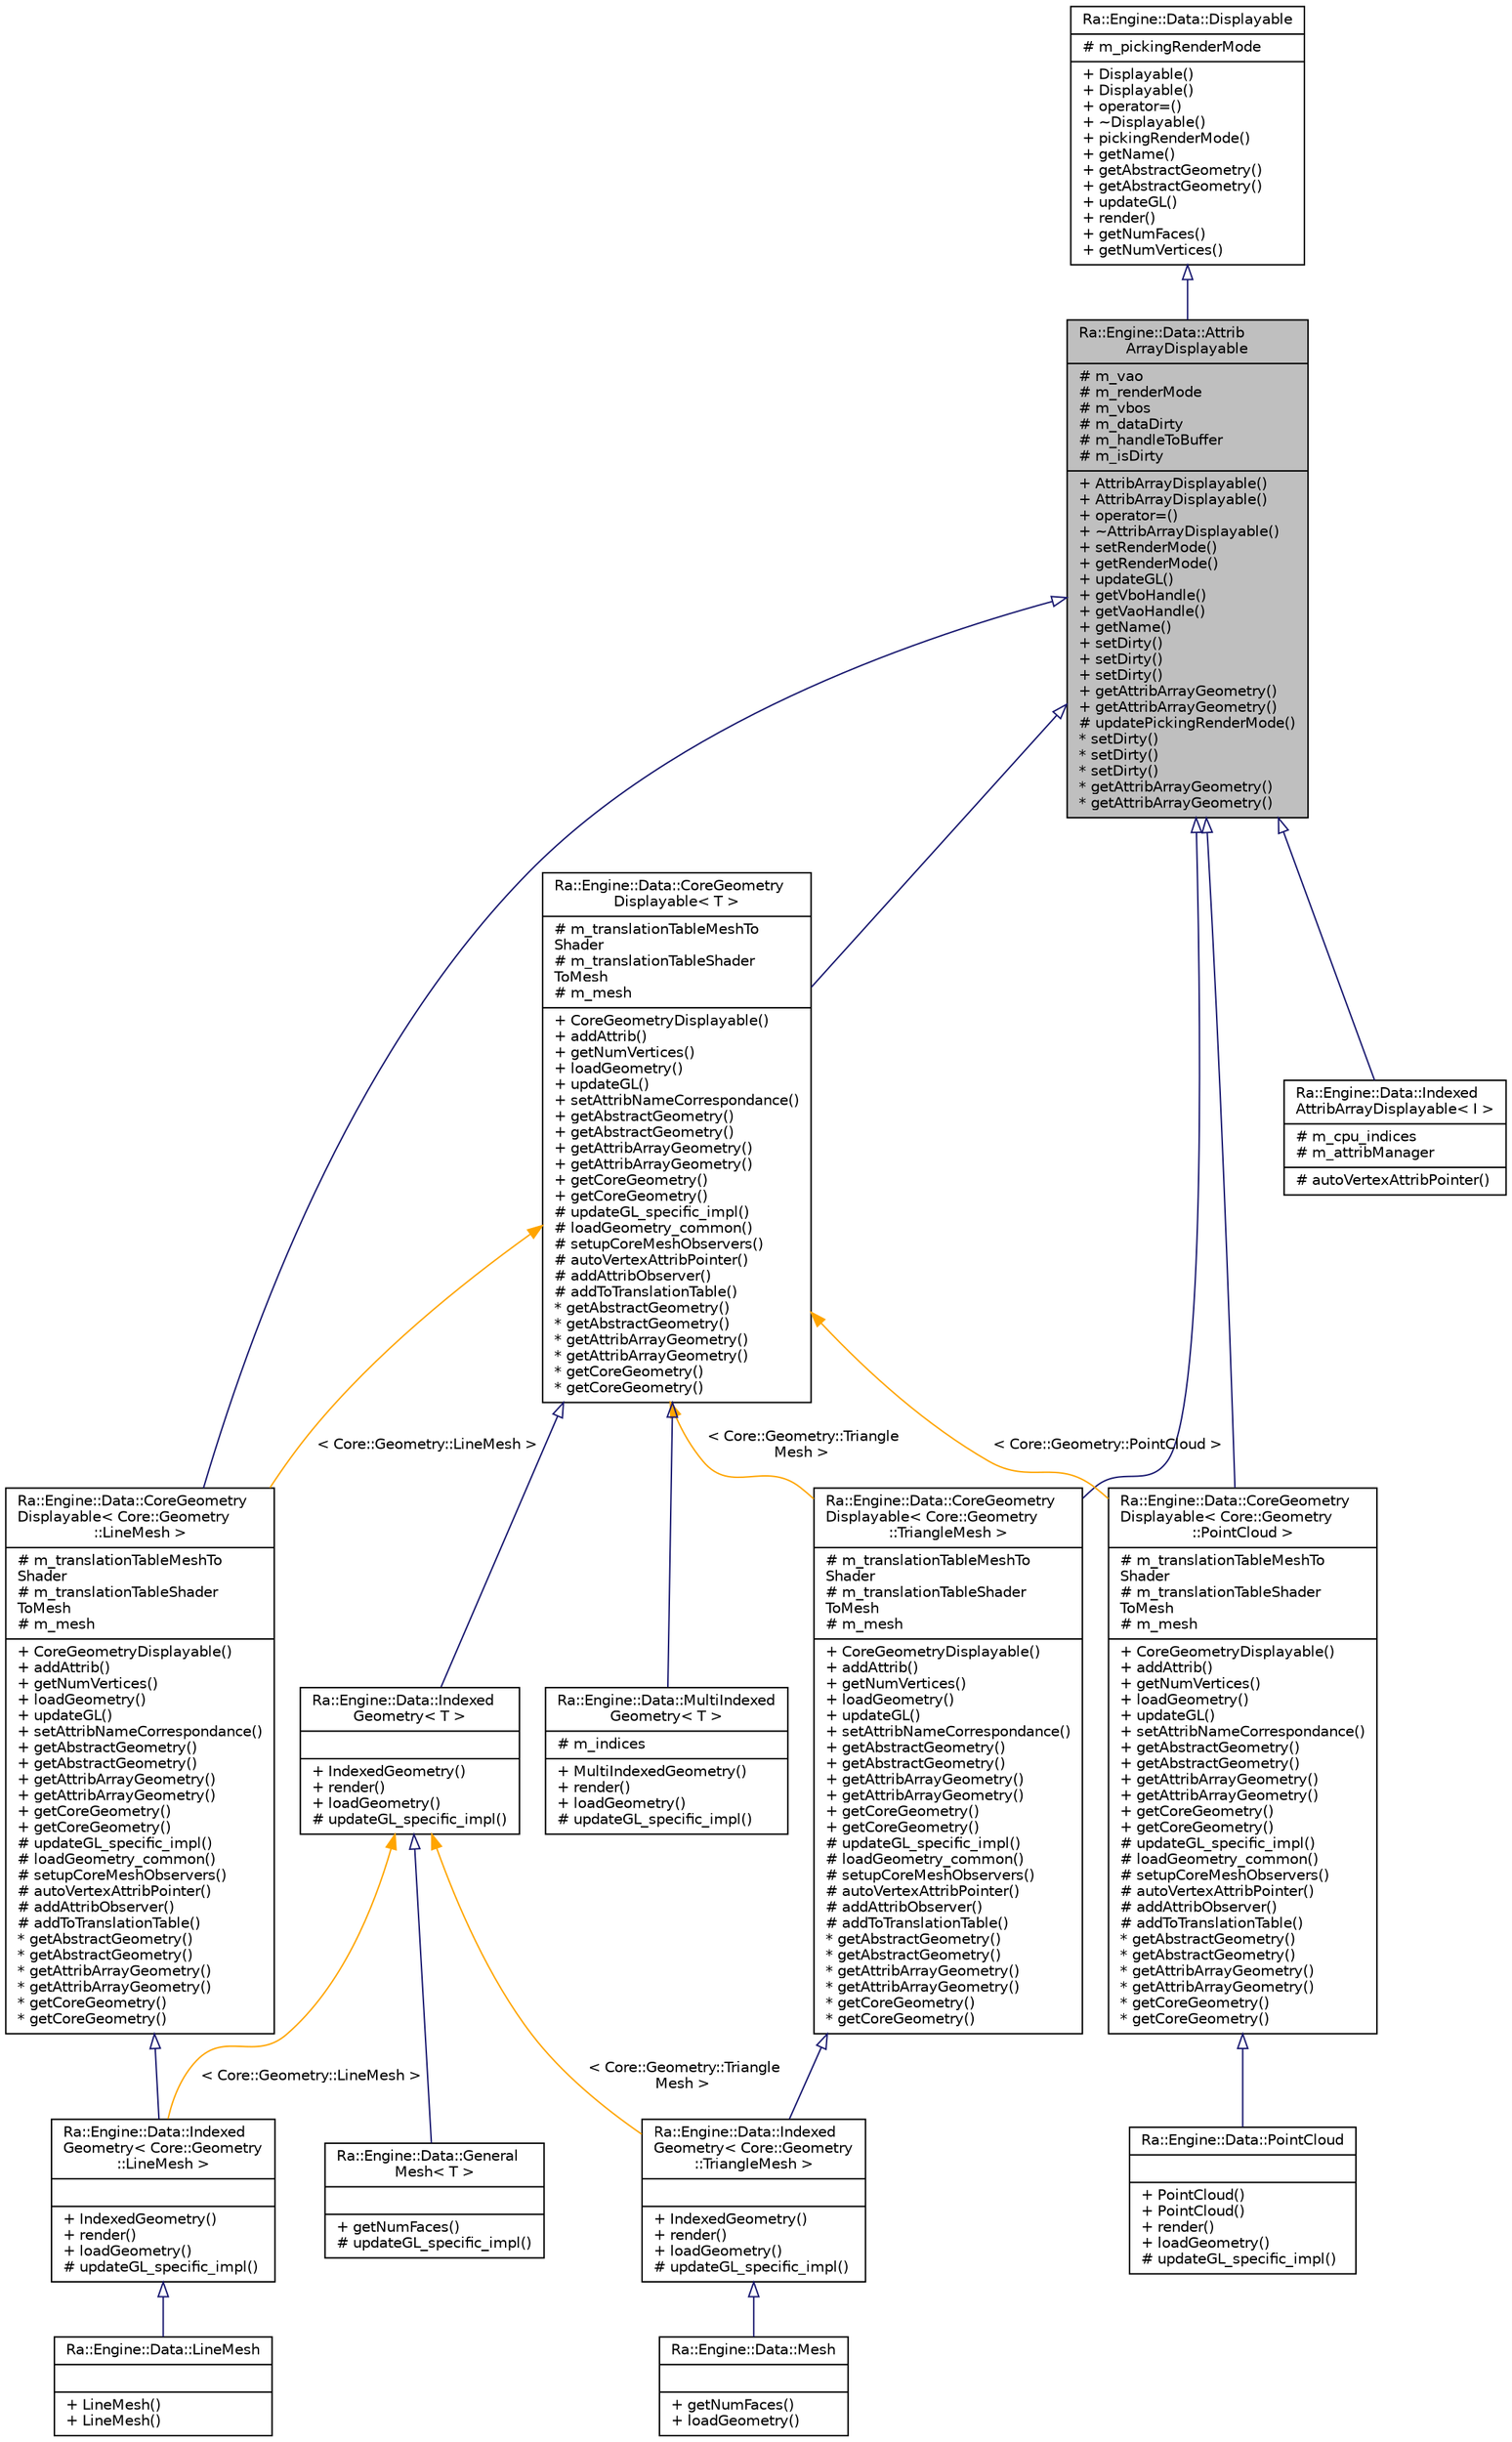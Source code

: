 digraph "Ra::Engine::Data::AttribArrayDisplayable"
{
 // INTERACTIVE_SVG=YES
 // LATEX_PDF_SIZE
  edge [fontname="Helvetica",fontsize="10",labelfontname="Helvetica",labelfontsize="10"];
  node [fontname="Helvetica",fontsize="10",shape=record];
  Node1 [label="{Ra::Engine::Data::Attrib\lArrayDisplayable\n|# m_vao\l# m_renderMode\l# m_vbos\l# m_dataDirty\l# m_handleToBuffer\l# m_isDirty\l|+ AttribArrayDisplayable()\l+ AttribArrayDisplayable()\l+ operator=()\l+ ~AttribArrayDisplayable()\l+ setRenderMode()\l+ getRenderMode()\l+ updateGL()\l+ getVboHandle()\l+ getVaoHandle()\l+ getName()\l+ setDirty()\l+ setDirty()\l+ setDirty()\l+ getAttribArrayGeometry()\l+ getAttribArrayGeometry()\l# updatePickingRenderMode()\l* setDirty()\l* setDirty()\l* setDirty()\l* getAttribArrayGeometry()\l* getAttribArrayGeometry()\l}",height=0.2,width=0.4,color="black", fillcolor="grey75", style="filled", fontcolor="black",tooltip=" "];
  Node2 -> Node1 [dir="back",color="midnightblue",fontsize="10",style="solid",arrowtail="onormal",fontname="Helvetica"];
  Node2 [label="{Ra::Engine::Data::Displayable\n|# m_pickingRenderMode\l|+ Displayable()\l+ Displayable()\l+ operator=()\l+ ~Displayable()\l+ pickingRenderMode()\l+ getName()\l+ getAbstractGeometry()\l+ getAbstractGeometry()\l+ updateGL()\l+ render()\l+ getNumFaces()\l+ getNumVertices()\l}",height=0.2,width=0.4,color="black", fillcolor="white", style="filled",URL="$classRa_1_1Engine_1_1Data_1_1Displayable.html",tooltip=" "];
  Node1 -> Node3 [dir="back",color="midnightblue",fontsize="10",style="solid",arrowtail="onormal",fontname="Helvetica"];
  Node3 [label="{Ra::Engine::Data::CoreGeometry\lDisplayable\< Core::Geometry\l::LineMesh \>\n|# m_translationTableMeshTo\lShader\l# m_translationTableShader\lToMesh\l# m_mesh\l|+ CoreGeometryDisplayable()\l+ addAttrib()\l+ getNumVertices()\l+ loadGeometry()\l+ updateGL()\l+ setAttribNameCorrespondance()\l+ getAbstractGeometry()\l+ getAbstractGeometry()\l+ getAttribArrayGeometry()\l+ getAttribArrayGeometry()\l+ getCoreGeometry()\l+ getCoreGeometry()\l# updateGL_specific_impl()\l# loadGeometry_common()\l# setupCoreMeshObservers()\l# autoVertexAttribPointer()\l# addAttribObserver()\l# addToTranslationTable()\l* getAbstractGeometry()\l* getAbstractGeometry()\l* getAttribArrayGeometry()\l* getAttribArrayGeometry()\l* getCoreGeometry()\l* getCoreGeometry()\l}",height=0.2,width=0.4,color="black", fillcolor="white", style="filled",URL="$classRa_1_1Engine_1_1Data_1_1CoreGeometryDisplayable.html",tooltip=" "];
  Node3 -> Node4 [dir="back",color="midnightblue",fontsize="10",style="solid",arrowtail="onormal",fontname="Helvetica"];
  Node4 [label="{Ra::Engine::Data::Indexed\lGeometry\< Core::Geometry\l::LineMesh \>\n||+ IndexedGeometry()\l+ render()\l+ loadGeometry()\l# updateGL_specific_impl()\l}",height=0.2,width=0.4,color="black", fillcolor="white", style="filled",URL="$classRa_1_1Engine_1_1Data_1_1IndexedGeometry.html",tooltip=" "];
  Node4 -> Node5 [dir="back",color="midnightblue",fontsize="10",style="solid",arrowtail="onormal",fontname="Helvetica"];
  Node5 [label="{Ra::Engine::Data::LineMesh\n||+ LineMesh()\l+ LineMesh()\l}",height=0.2,width=0.4,color="black", fillcolor="white", style="filled",URL="$classRa_1_1Engine_1_1Data_1_1LineMesh.html",tooltip="LineMesh, own a Core::Geometry::LineMesh."];
  Node1 -> Node6 [dir="back",color="midnightblue",fontsize="10",style="solid",arrowtail="onormal",fontname="Helvetica"];
  Node6 [label="{Ra::Engine::Data::CoreGeometry\lDisplayable\< Core::Geometry\l::TriangleMesh \>\n|# m_translationTableMeshTo\lShader\l# m_translationTableShader\lToMesh\l# m_mesh\l|+ CoreGeometryDisplayable()\l+ addAttrib()\l+ getNumVertices()\l+ loadGeometry()\l+ updateGL()\l+ setAttribNameCorrespondance()\l+ getAbstractGeometry()\l+ getAbstractGeometry()\l+ getAttribArrayGeometry()\l+ getAttribArrayGeometry()\l+ getCoreGeometry()\l+ getCoreGeometry()\l# updateGL_specific_impl()\l# loadGeometry_common()\l# setupCoreMeshObservers()\l# autoVertexAttribPointer()\l# addAttribObserver()\l# addToTranslationTable()\l* getAbstractGeometry()\l* getAbstractGeometry()\l* getAttribArrayGeometry()\l* getAttribArrayGeometry()\l* getCoreGeometry()\l* getCoreGeometry()\l}",height=0.2,width=0.4,color="black", fillcolor="white", style="filled",URL="$classRa_1_1Engine_1_1Data_1_1CoreGeometryDisplayable.html",tooltip=" "];
  Node6 -> Node7 [dir="back",color="midnightblue",fontsize="10",style="solid",arrowtail="onormal",fontname="Helvetica"];
  Node7 [label="{Ra::Engine::Data::Indexed\lGeometry\< Core::Geometry\l::TriangleMesh \>\n||+ IndexedGeometry()\l+ render()\l+ loadGeometry()\l# updateGL_specific_impl()\l}",height=0.2,width=0.4,color="black", fillcolor="white", style="filled",URL="$classRa_1_1Engine_1_1Data_1_1IndexedGeometry.html",tooltip=" "];
  Node7 -> Node8 [dir="back",color="midnightblue",fontsize="10",style="solid",arrowtail="onormal",fontname="Helvetica"];
  Node8 [label="{Ra::Engine::Data::Mesh\n||+ getNumFaces()\l+ loadGeometry()\l}",height=0.2,width=0.4,color="black", fillcolor="white", style="filled",URL="$classRa_1_1Engine_1_1Data_1_1Mesh.html",tooltip="Mesh, own a Core::Geometry::TriangleMesh."];
  Node1 -> Node9 [dir="back",color="midnightblue",fontsize="10",style="solid",arrowtail="onormal",fontname="Helvetica"];
  Node9 [label="{Ra::Engine::Data::CoreGeometry\lDisplayable\< Core::Geometry\l::PointCloud \>\n|# m_translationTableMeshTo\lShader\l# m_translationTableShader\lToMesh\l# m_mesh\l|+ CoreGeometryDisplayable()\l+ addAttrib()\l+ getNumVertices()\l+ loadGeometry()\l+ updateGL()\l+ setAttribNameCorrespondance()\l+ getAbstractGeometry()\l+ getAbstractGeometry()\l+ getAttribArrayGeometry()\l+ getAttribArrayGeometry()\l+ getCoreGeometry()\l+ getCoreGeometry()\l# updateGL_specific_impl()\l# loadGeometry_common()\l# setupCoreMeshObservers()\l# autoVertexAttribPointer()\l# addAttribObserver()\l# addToTranslationTable()\l* getAbstractGeometry()\l* getAbstractGeometry()\l* getAttribArrayGeometry()\l* getAttribArrayGeometry()\l* getCoreGeometry()\l* getCoreGeometry()\l}",height=0.2,width=0.4,color="black", fillcolor="white", style="filled",URL="$classRa_1_1Engine_1_1Data_1_1CoreGeometryDisplayable.html",tooltip=" "];
  Node9 -> Node10 [dir="back",color="midnightblue",fontsize="10",style="solid",arrowtail="onormal",fontname="Helvetica"];
  Node10 [label="{Ra::Engine::Data::PointCloud\n||+ PointCloud()\l+ PointCloud()\l+ render()\l+ loadGeometry()\l# updateGL_specific_impl()\l}",height=0.2,width=0.4,color="black", fillcolor="white", style="filled",URL="$classRa_1_1Engine_1_1Data_1_1PointCloud.html",tooltip="A PointCloud without indices."];
  Node1 -> Node11 [dir="back",color="midnightblue",fontsize="10",style="solid",arrowtail="onormal",fontname="Helvetica"];
  Node11 [label="{Ra::Engine::Data::CoreGeometry\lDisplayable\< T \>\n|# m_translationTableMeshTo\lShader\l# m_translationTableShader\lToMesh\l# m_mesh\l|+ CoreGeometryDisplayable()\l+ addAttrib()\l+ getNumVertices()\l+ loadGeometry()\l+ updateGL()\l+ setAttribNameCorrespondance()\l+ getAbstractGeometry()\l+ getAbstractGeometry()\l+ getAttribArrayGeometry()\l+ getAttribArrayGeometry()\l+ getCoreGeometry()\l+ getCoreGeometry()\l# updateGL_specific_impl()\l# loadGeometry_common()\l# setupCoreMeshObservers()\l# autoVertexAttribPointer()\l# addAttribObserver()\l# addToTranslationTable()\l* getAbstractGeometry()\l* getAbstractGeometry()\l* getAttribArrayGeometry()\l* getAttribArrayGeometry()\l* getCoreGeometry()\l* getCoreGeometry()\l}",height=0.2,width=0.4,color="black", fillcolor="white", style="filled",URL="$classRa_1_1Engine_1_1Data_1_1CoreGeometryDisplayable.html",tooltip="Template class to manage the Displayable aspect of a Core Geomertry, such as TriangleMesh."];
  Node11 -> Node12 [dir="back",color="midnightblue",fontsize="10",style="solid",arrowtail="onormal",fontname="Helvetica"];
  Node12 [label="{Ra::Engine::Data::Indexed\lGeometry\< T \>\n||+ IndexedGeometry()\l+ render()\l+ loadGeometry()\l# updateGL_specific_impl()\l}",height=0.2,width=0.4,color="black", fillcolor="white", style="filled",URL="$classRa_1_1Engine_1_1Data_1_1IndexedGeometry.html",tooltip="An engine mesh owning CoreGeometry, with indices."];
  Node12 -> Node13 [dir="back",color="midnightblue",fontsize="10",style="solid",arrowtail="onormal",fontname="Helvetica"];
  Node13 [label="{Ra::Engine::Data::General\lMesh\< T \>\n||+ getNumFaces()\l# updateGL_specific_impl()\l}",height=0.2,width=0.4,color="black", fillcolor="white", style="filled",URL="$classRa_1_1Engine_1_1Data_1_1GeneralMesh.html",tooltip=" "];
  Node12 -> Node4 [dir="back",color="orange",fontsize="10",style="solid",label=" \< Core::Geometry::LineMesh \>" ,fontname="Helvetica"];
  Node12 -> Node7 [dir="back",color="orange",fontsize="10",style="solid",label=" \< Core::Geometry::Triangle\lMesh \>" ,fontname="Helvetica"];
  Node11 -> Node14 [dir="back",color="midnightblue",fontsize="10",style="solid",arrowtail="onormal",fontname="Helvetica"];
  Node14 [label="{Ra::Engine::Data::MultiIndexed\lGeometry\< T \>\n|# m_indices\l|+ MultiIndexedGeometry()\l+ render()\l+ loadGeometry()\l# updateGL_specific_impl()\l}",height=0.2,width=0.4,color="black", fillcolor="white", style="filled",URL="$classRa_1_1Engine_1_1Data_1_1MultiIndexedGeometry.html",tooltip=" "];
  Node11 -> Node3 [dir="back",color="orange",fontsize="10",style="solid",label=" \< Core::Geometry::LineMesh \>" ,fontname="Helvetica"];
  Node11 -> Node6 [dir="back",color="orange",fontsize="10",style="solid",label=" \< Core::Geometry::Triangle\lMesh \>" ,fontname="Helvetica"];
  Node11 -> Node9 [dir="back",color="orange",fontsize="10",style="solid",label=" \< Core::Geometry::PointCloud \>" ,fontname="Helvetica"];
  Node1 -> Node15 [dir="back",color="midnightblue",fontsize="10",style="solid",arrowtail="onormal",fontname="Helvetica"];
  Node15 [label="{Ra::Engine::Data::Indexed\lAttribArrayDisplayable\< I \>\n|# m_cpu_indices\l# m_attribManager\l|# autoVertexAttribPointer()\l}",height=0.2,width=0.4,color="black", fillcolor="white", style="filled",URL="$classRa_1_1Engine_1_1Data_1_1IndexedAttribArrayDisplayable.html",tooltip=" "];
}
